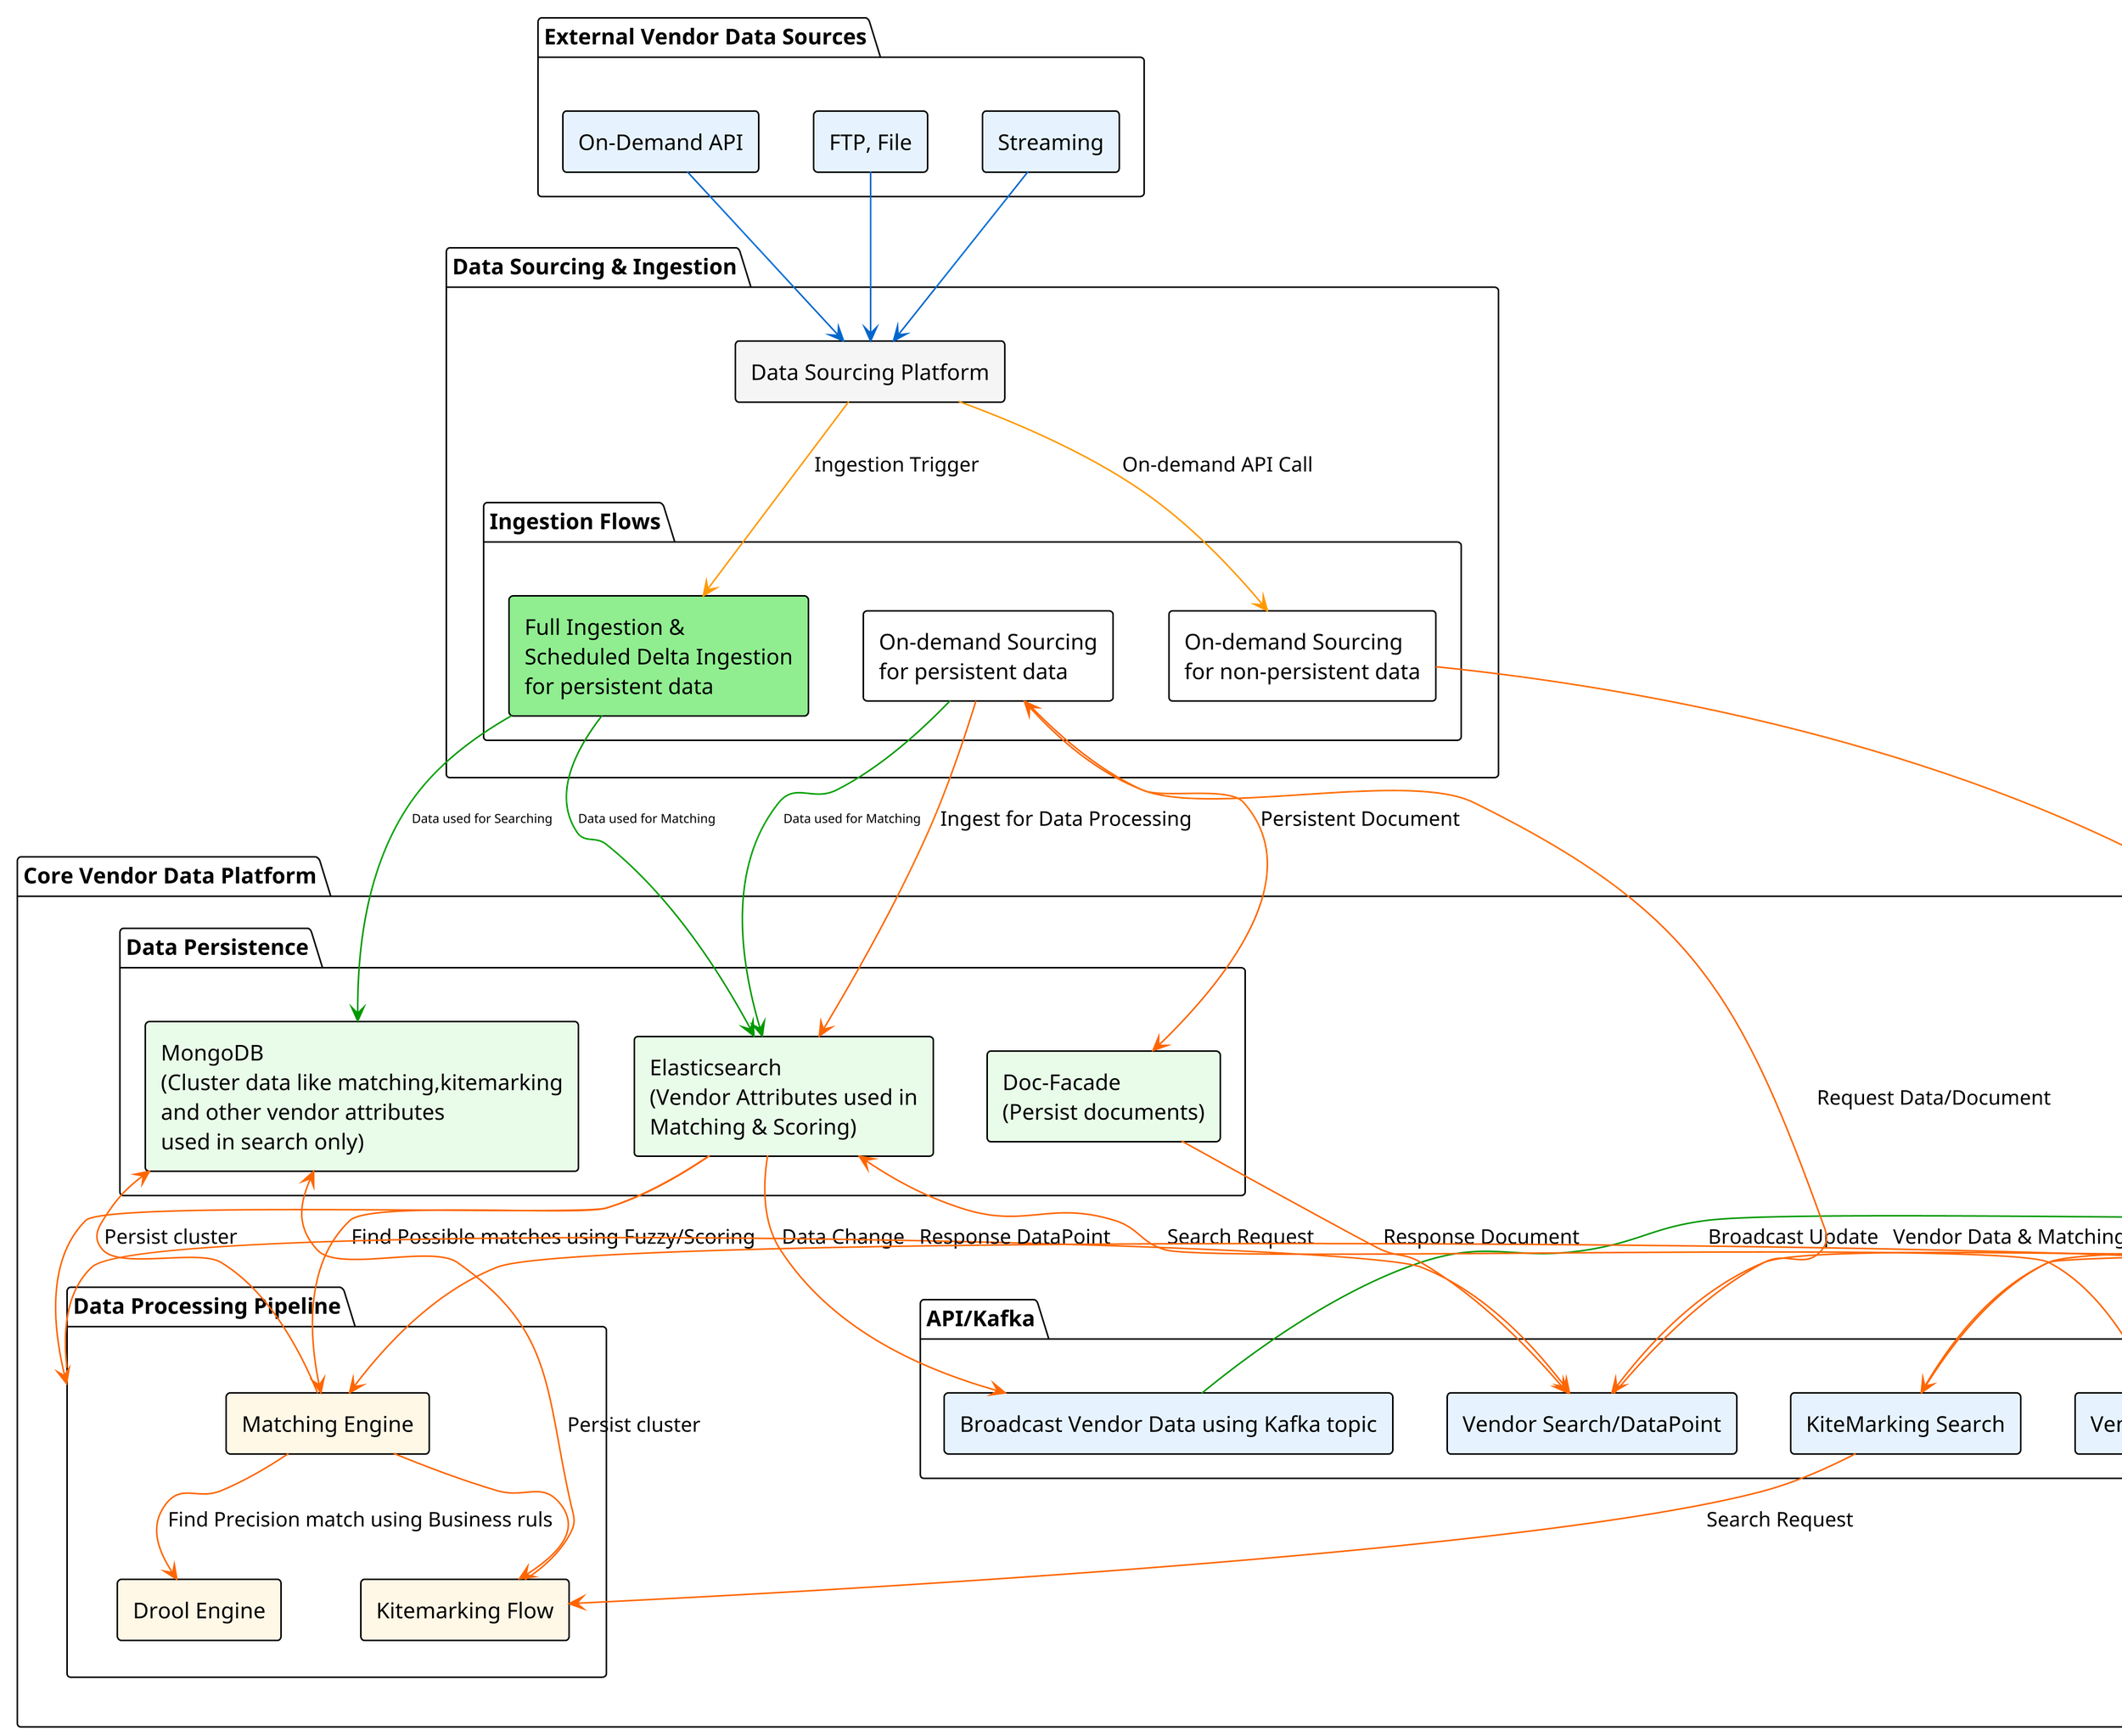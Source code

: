 @startuml
!theme plain

skinparam backgroundColor transparent
skinparam componentStyle rectangle

package "External Vendor Data Sources" {
  [On-Demand API] as VDS1 #e6f3ff
  [FTP, File] as VDS2 #e6f3ff
  [Streaming] as VDS3 #e6f3ff
}

package "Data Sourcing & Ingestion" {
  [Data Sourcing Platform] as DSP #f5f5f5
  package "Ingestion Flows" {
    [Full Ingestion &\nScheduled Delta Ingestion\nfor persistent data] as ING1 #lightgreen
    [On-demand Sourcing\nfor non-persistent data] as ING2
    [On-demand Sourcing\nfor persistent data] as ING3
  }
}

package "Core Vendor Data Platform" {
  scale 3
  package "Data Persistence" {
    [Elasticsearch\n(Vendor Attributes used in\nMatching & Scoring)] as ELASTIC #e9fce9
    [MongoDB\n(Cluster data like matching,kitemarking\nand other vendor attributes\nused in search only)] as MONGODB #e9fce9
    [Doc-Facade\n(Persist documents)] as DocFacade #e9fce9
   
  }
  
  package "Data Processing Pipeline" {
   
    [Matching Engine] as MATCHING #fff8e6
    [Kitemarking Flow] as KM #fff8e6
    [Drool Engine] as DROOL #fff8e6
   
  }

  package "API/Kafka" {
   
    [Vendor Search] as VSAPI #e6f3ff
    [Broadcast Vendor Data using Kafka topic] as BVSKAFKA #e6f3ff
    [Vendor Serach and scoring (Streaming API )] as VSSAPI #e6f3ff
    [KiteMarking Search] as KSAPI #e6f3ff
    [Vendor Search/DataPoint] as VSDPAPI #e6f3ff
 
}
}

package "Business/Consumer Systems" {
  [Auto KYC based on DataPoint] as AUTOKYCCON #fff0f5
  [Regulatory] as RRCON #fff0f5
  [Search for Create/Update Golden Source] as CREUPCON #fff0f5
  [AttributeLevel KYC] as ALKYCCON #fff0f5
  [Vendor Search] as VSCON #fff0f5
  [Vendor Search & Scoring] as VSCON #fff0f5
  [Workflow] as ClientWorkflow #fff0f5
  [Matching] as ClientMatching #fff0f5

}

' Data flows
VDS1 -[#0066cc]-> DSP 
VDS2 -[#0066cc]-> DSP 
VDS3 -[#0066cc]-> DSP 
DSP -[#ff9900]-> ING1 : Ingestion Trigger
DSP -[#ff9900]-> ING2 : On-demand API Call

ING1 -[#009900]-> ELASTIC : <size:8>Data used for Matching</size>
ING3 -[#009900]-> ELASTIC :<size:8> Data used for Matching</size>
ING1 -[#009900]-> MONGODB : <size:8>Data used for Searching</size>
ING2 -[#ff6600]-> VSAPI : <size:10>Non-Persistent Data</size>


ELASTIC -[#ff6600]-> BVSKAFKA : Data Change
BVSKAFKA -[#009900]-> RRCON : Broadcast Update

VSAPI -[#ff6600]-> VSCON : Search Request

ELASTIC -[#ff6600]-> MATCHING : Find Possible matches using Fuzzy/Scoring
MATCHING -[#ff6600]-> DROOL : Find Precision match using Business ruls
MATCHING -[#ff6600]-> KM
MATCHING -[#ff6600]-> MONGODB : Persist cluster


KM -[#ff6600]-> MONGODB : Persist cluster

KSAPI -[#ff6600]-> ALKYCCON : Search Request

AUTOKYCCON -[#ff6600]-> VSDPAPI
VSDPAPI -[#ff6600]-> ING3 : Request Data/Document
ING3 -[#ff6600]-> ELASTIC : Ingest for Data Processing
ELASTIC -[#ff6600]-> "Data Processing Pipeline"
"Data Processing Pipeline" -[#ff6600]-> VSDPAPI : Response DataPoint
ING3 -[#ff6600]-> DocFacade : Persistent Document
DocFacade -[#ff6600]-> VSDPAPI : Response Document

CREUPCON -[#ff6600]-> VSAPI 
VSAPI -[#ff6600]-> ELASTIC : Search Request

ALKYCCON -[#ff6600]-> KSAPI 
KSAPI -[#ff6600]-> KM : Search Request

VSCON -[#ff6600]-> VSSAPI 
VSSAPI -[#ff6600]-> MATCHING : Vendor Data & Matching Score Search
VSCON -[#color,dotted]-> ClientWorkflow
VSCON -[#color,dotted]-> ClientMatching

@enduml
